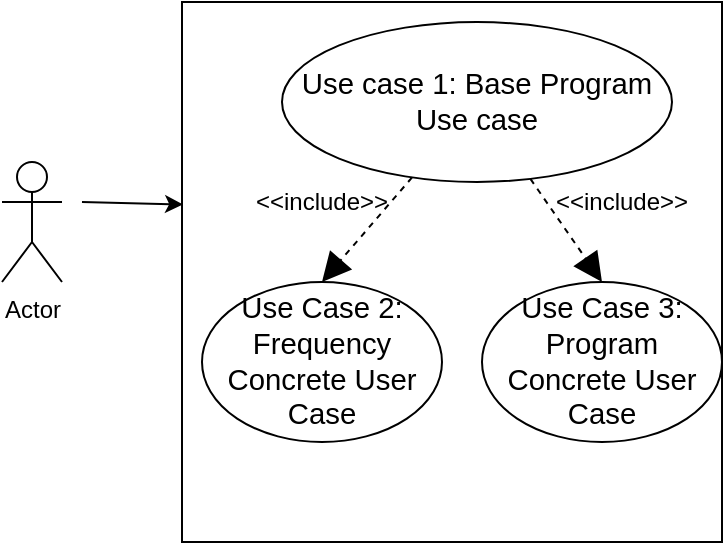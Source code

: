 <mxfile version="14.4.8" type="github">
  <diagram id="V3qSHd-S8Fk-TI2MRRrC" name="Page-1">
    <mxGraphModel dx="1022" dy="437" grid="1" gridSize="10" guides="1" tooltips="1" connect="1" arrows="1" fold="1" page="1" pageScale="1" pageWidth="827" pageHeight="1169" math="0" shadow="0">
      <root>
        <mxCell id="0" />
        <mxCell id="1" parent="0" />
        <mxCell id="86O8qyAVPP5pmmpOEpsZ-1" value="" style="whiteSpace=wrap;html=1;aspect=fixed;" parent="1" vertex="1">
          <mxGeometry x="110" y="30" width="270" height="270" as="geometry" />
        </mxCell>
        <mxCell id="86O8qyAVPP5pmmpOEpsZ-2" value="&lt;span id=&quot;docs-internal-guid-17a5525f-7fff-796a-a62c-90382e2efcbe&quot;&gt;&lt;span style=&quot;font-size: 11pt ; font-family: &amp;#34;arial&amp;#34; ; background-color: transparent ; vertical-align: baseline&quot;&gt;Use Case 3: Program Concrete User Case&lt;/span&gt;&lt;/span&gt;" style="ellipse;whiteSpace=wrap;html=1;" parent="1" vertex="1">
          <mxGeometry x="260" y="170" width="120" height="80" as="geometry" />
        </mxCell>
        <mxCell id="86O8qyAVPP5pmmpOEpsZ-3" value="&lt;span id=&quot;docs-internal-guid-13b553e7-7fff-112c-91fc-fa9577263965&quot;&gt;&lt;span style=&quot;font-size: 11pt ; font-family: &amp;#34;arial&amp;#34; ; background-color: transparent ; vertical-align: baseline&quot;&gt;Use Case 2: Frequency Concrete User Case&lt;/span&gt;&lt;/span&gt;" style="ellipse;whiteSpace=wrap;html=1;" parent="1" vertex="1">
          <mxGeometry x="120" y="170" width="120" height="80" as="geometry" />
        </mxCell>
        <mxCell id="86O8qyAVPP5pmmpOEpsZ-4" value="Actor" style="shape=umlActor;verticalLabelPosition=bottom;verticalAlign=top;html=1;outlineConnect=0;" parent="1" vertex="1">
          <mxGeometry x="20" y="110" width="30" height="60" as="geometry" />
        </mxCell>
        <mxCell id="86O8qyAVPP5pmmpOEpsZ-5" value="" style="endArrow=classic;html=1;entryX=0.002;entryY=0.375;entryDx=0;entryDy=0;entryPerimeter=0;" parent="1" target="86O8qyAVPP5pmmpOEpsZ-1" edge="1">
          <mxGeometry width="50" height="50" relative="1" as="geometry">
            <mxPoint x="60" y="130" as="sourcePoint" />
            <mxPoint x="110" y="115" as="targetPoint" />
          </mxGeometry>
        </mxCell>
        <mxCell id="86O8qyAVPP5pmmpOEpsZ-6" value="&lt;span id=&quot;docs-internal-guid-5c088867-7fff-5987-1df7-6b3fbcfb0827&quot;&gt;&lt;span style=&quot;font-size: 11pt ; font-family: &amp;#34;arial&amp;#34; ; background-color: transparent ; vertical-align: baseline&quot;&gt;Use case 1: Base Program Use case&lt;/span&gt;&lt;/span&gt;" style="ellipse;whiteSpace=wrap;html=1;" parent="1" vertex="1">
          <mxGeometry x="160" y="40" width="195" height="80" as="geometry" />
        </mxCell>
        <mxCell id="uVUEdFFhyDjWi4SeHx5y-3" value="" style="endArrow=block;dashed=1;endFill=1;endSize=12;html=1;entryX=0.5;entryY=0;entryDx=0;entryDy=0;" edge="1" parent="1" source="86O8qyAVPP5pmmpOEpsZ-6" target="86O8qyAVPP5pmmpOEpsZ-3">
          <mxGeometry width="160" relative="1" as="geometry">
            <mxPoint x="258" y="122" as="sourcePoint" />
            <mxPoint x="350" y="140" as="targetPoint" />
          </mxGeometry>
        </mxCell>
        <mxCell id="uVUEdFFhyDjWi4SeHx5y-4" value="&amp;lt;&amp;lt;include&amp;gt;&amp;gt;" style="text;html=1;strokeColor=none;fillColor=none;align=center;verticalAlign=middle;whiteSpace=wrap;rounded=0;" vertex="1" parent="1">
          <mxGeometry x="160" y="120" width="40" height="20" as="geometry" />
        </mxCell>
        <mxCell id="uVUEdFFhyDjWi4SeHx5y-5" value="" style="endArrow=block;dashed=1;endFill=1;endSize=12;html=1;entryX=0.5;entryY=0;entryDx=0;entryDy=0;" edge="1" parent="1" source="86O8qyAVPP5pmmpOEpsZ-6" target="86O8qyAVPP5pmmpOEpsZ-2">
          <mxGeometry width="160" relative="1" as="geometry">
            <mxPoint x="260" y="125.5" as="sourcePoint" />
            <mxPoint x="370" y="154.5" as="targetPoint" />
          </mxGeometry>
        </mxCell>
        <mxCell id="uVUEdFFhyDjWi4SeHx5y-6" value="&amp;lt;&amp;lt;include&amp;gt;&amp;gt;" style="text;html=1;strokeColor=none;fillColor=none;align=center;verticalAlign=middle;whiteSpace=wrap;rounded=0;" vertex="1" parent="1">
          <mxGeometry x="310" y="120" width="40" height="20" as="geometry" />
        </mxCell>
      </root>
    </mxGraphModel>
  </diagram>
</mxfile>

